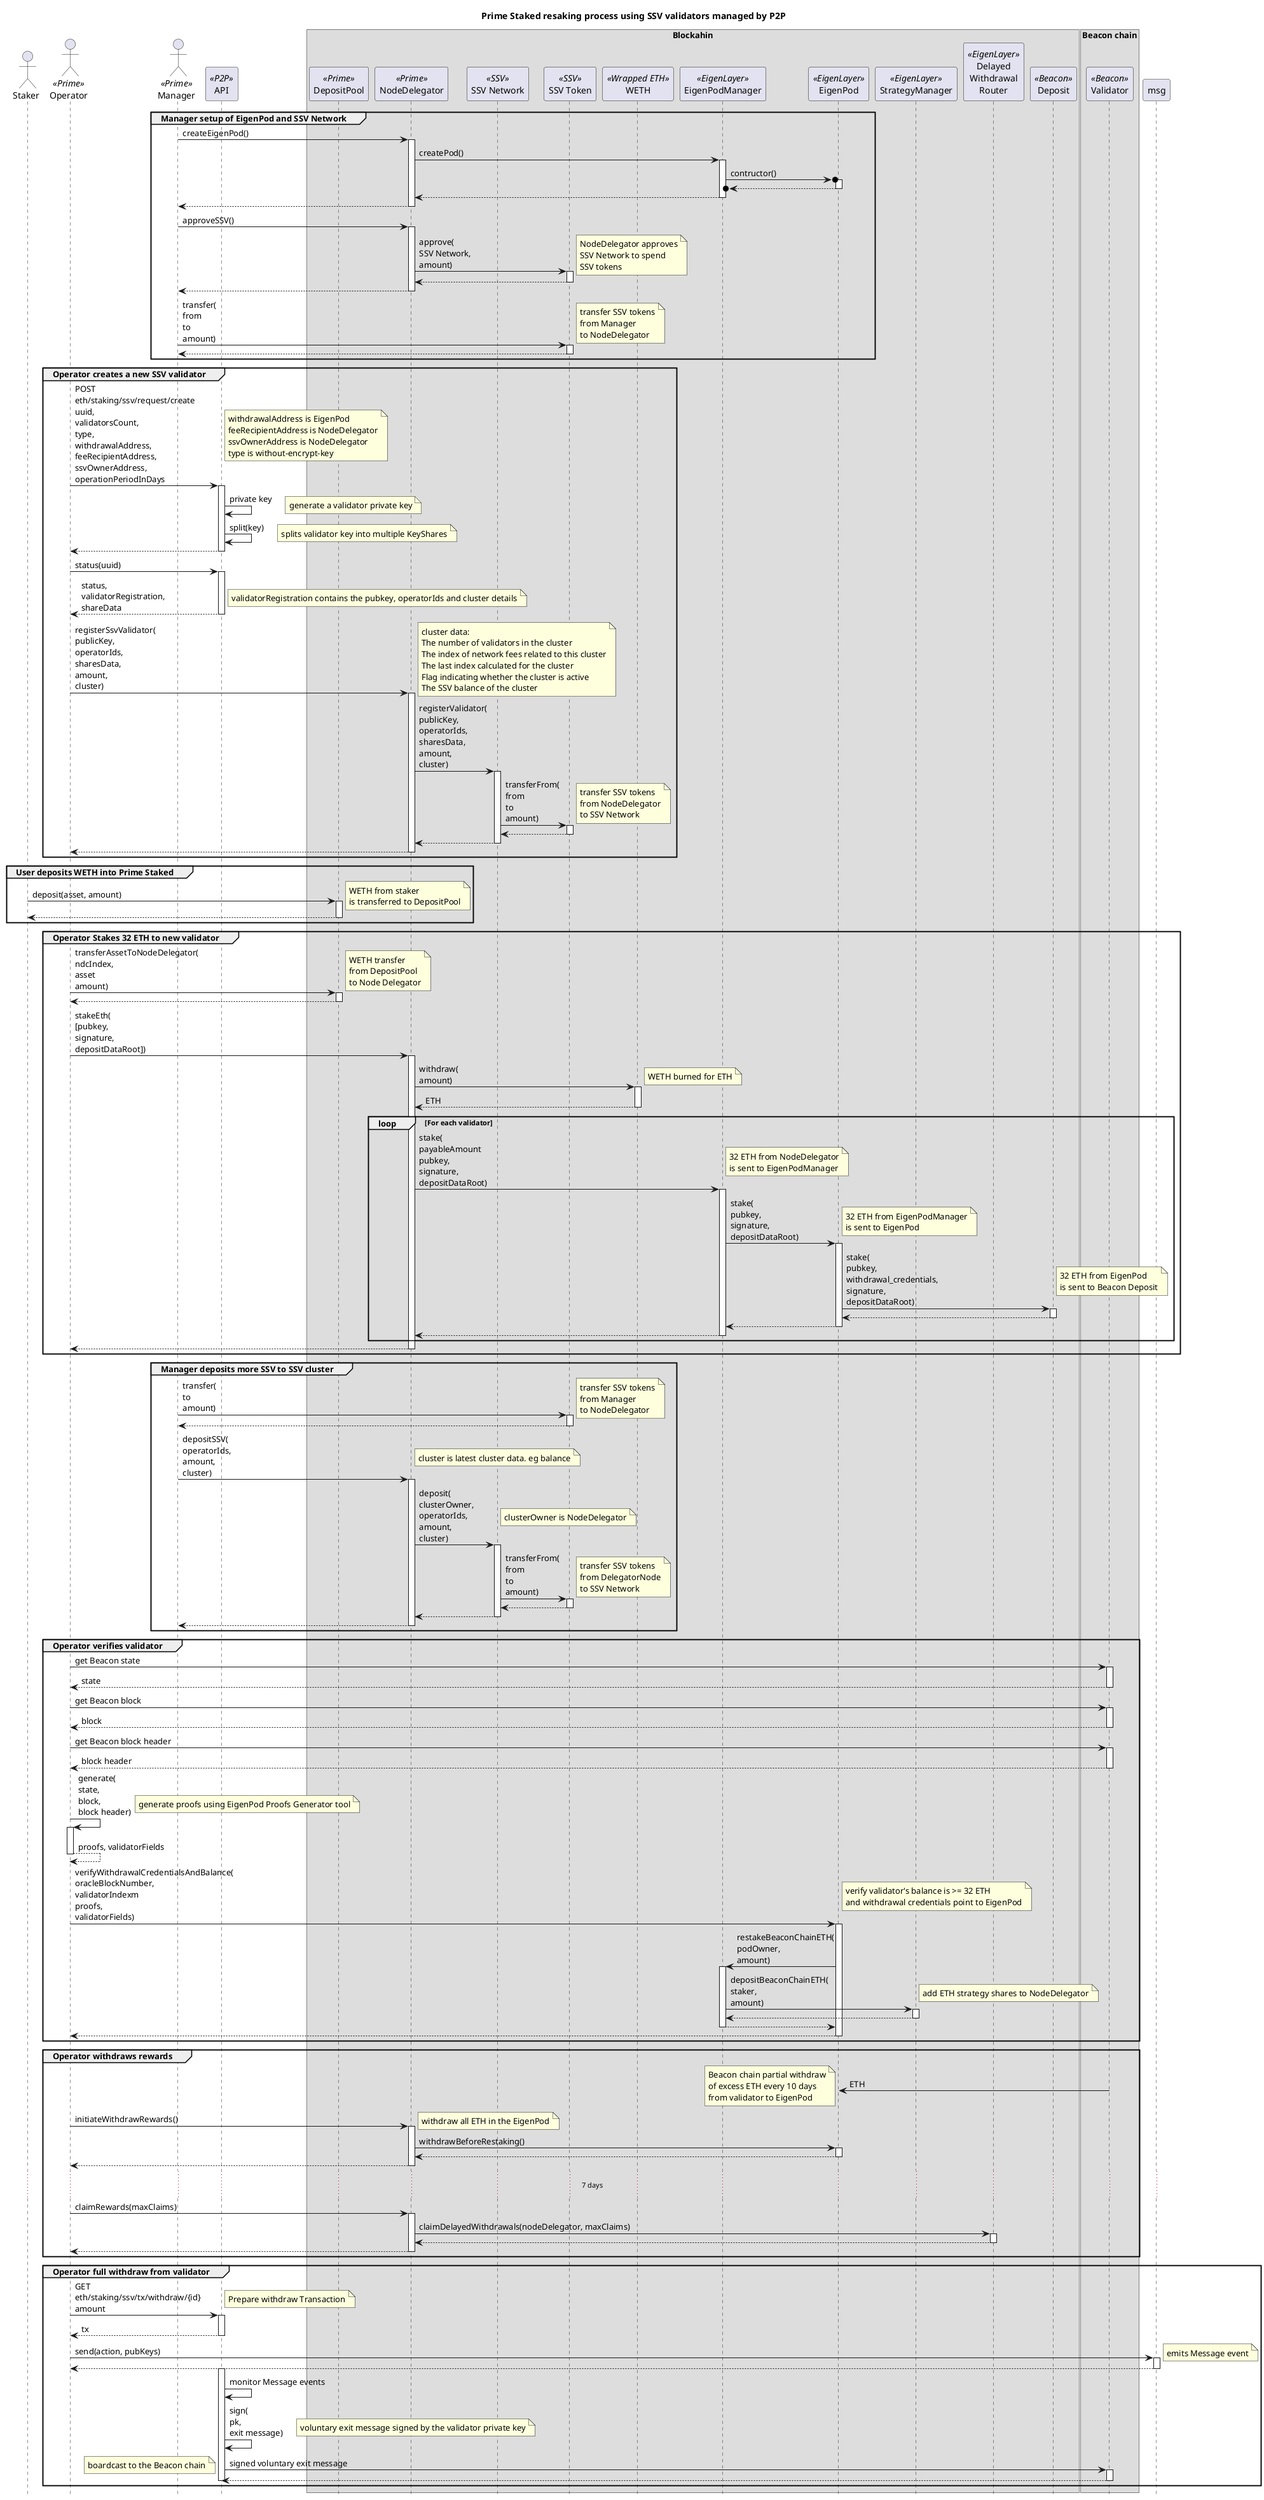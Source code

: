 @startuml

skinparam tabSize 2
hide footbox

title "Prime Staked resaking process using SSV validators managed by P2P"

actor "Staker" as staker
actor "Operator" as op <<Prime>>
actor "Manager" as man <<Prime>>
participant "API" as api <<P2P>>

box "Blockahin"
participant "DepositPool" as dp <<Prime>>
participant "NodeDelegator" as nd <<Prime>>
participant "SSV Network" as ssvNet <<SSV>>
participant "SSV Token" as ssv <<SSV>>
participant "WETH" as weth <<Wrapped ETH>>
participant "EigenPodManager" as podMan <<EigenLayer>>
participant "EigenPod" as pod <<EigenLayer>>
participant "StrategyManager" as stratMan <<EigenLayer>>
participant "Delayed\nWithdrawal\nRouter" as dwr <<EigenLayer>>
participant "Deposit" as dep <<Beacon>>
end box

box "Beacon chain"
participant "Validator" as val <<Beacon>>
end box

group Manager setup of EigenPod and SSV Network
man -> nd : createEigenPod()
activate nd
nd -> podMan : createPod()
activate podMan
podMan ->o pod: contructor()
activate pod
return
return
return

man -> nd : approveSSV()
activate nd
nd -> ssv : approve(\nSSV Network,\namount)
activate ssv
note right : NodeDelegator approves\nSSV Network to spend\nSSV tokens
return
' nd -> ssvNet : setFeeRecipientAddress(\nrecipient)
' activate ssvNet
' note right : NodeDelegator set as the fee recipient
' return
return

man -> ssv : transfer(\nfrom\nto\namount)
activate ssv
note right : transfer SSV tokens\nfrom Manager\nto NodeDelegator
return

end

group Operator creates a new SSV validator

op -> api: POST\neth/staking/ssv/request/create\nuuid,\nvalidatorsCount,\ntype,\nwithdrawalAddress,\nfeeRecipientAddress,\nssvOwnerAddress,\noperationPeriodInDays
activate api
note right
withdrawalAddress is EigenPod
feeRecipientAddress is NodeDelegator
ssvOwnerAddress is NodeDelegator
type is without-encrypt-key
end note
api -> api: private key
note right : generate a validator private key
api -> api: split(key)
note right : splits validator key into multiple KeyShares
return

op -> api: status(uuid)
activate api
return status,\nvalidatorRegistration,\nshareData
note right : validatorRegistration contains the pubkey, operatorIds and cluster details

op -> nd : registerSsvValidator(\npublicKey,\noperatorIds,\nsharesData,\namount,\ncluster)
activate nd
note right
cluster data:
The number of validators in the cluster
The index of network fees related to this cluster
The last index calculated for the cluster
Flag indicating whether the cluster is active
The SSV balance of the cluster
end note
nd -> ssvNet : registerValidator(\npublicKey,\noperatorIds,\nsharesData,\namount,\ncluster)
activate ssvNet
ssvNet -> ssv : transferFrom(\nfrom\nto\namount)
activate ssv
note right: transfer SSV tokens\nfrom NodeDelegator\nto SSV Network
return
return
return

end group

group User deposits WETH into Prime Staked

staker -> dp : deposit(asset, amount)
note right : WETH from staker\nis transferred to DepositPool
activate dp
return

end group

group Operator Stakes 32 ETH to new validator

op -> dp : transferAssetToNodeDelegator(\nndcIndex,\nasset\namount)
activate dp
note right : WETH transfer\nfrom DepositPool\nto Node Delegator
return

' op -> nd : stakeEth(\npubkey,\nsignature,\ndepositDataRoot)
' activate nd
' nd -> weth : withdraw(\namount)
' activate weth
' note right : WETH burned for ETH
' return ETH
' nd -> podMan : stake(\npayableAmount\npubkey,\nsignature,\ndepositDataRoot)
' note right : 32 ETH from NodeDelegator\nis sent to EigenPodManager
' activate podMan
' podMan -> pod : stake(\npubkey,\nsignature,\ndepositDataRoot)
' activate pod
' pod -> dep : stake(\npubkey,\nwithdrawal_credentials,\nsignature,\ndepositDataRoot)
' activate dep
' return
' return
' return
' return

op -> nd : stakeEth(\n[pubkey,\nsignature,\ndepositDataRoot])
activate nd
nd -> weth : withdraw(\namount)
activate weth
note right : WETH burned for ETH
return ETH

loop For each validator

nd -> podMan : stake(\npayableAmount\npubkey,\nsignature,\ndepositDataRoot)
note right : 32 ETH from NodeDelegator\nis sent to EigenPodManager
activate podMan
podMan -> pod : stake(\npubkey,\nsignature,\ndepositDataRoot)
activate pod
note right : 32 ETH from EigenPodManager\nis sent to EigenPod
pod -> dep : stake(\npubkey,\nwithdrawal_credentials,\nsignature,\ndepositDataRoot)
activate dep
note right : 32 ETH from EigenPod\nis sent to Beacon Deposit
return
return
return

end loop
return

end group

' group Manager adds another validator

' man -> api: POST nodes-request/create\nuuid,\ntype,\nnodesOptions,\neigenPodOwnerAddress,\ncontrollerAddress,\nfeeRecipientAddress
' activate api
' note right : eigenPodOwnerAddress is the NodeDelegator
' return

' man -> api: status(uuid)
' activate api
' return status,\neigenPodAddress,\npubkey,\nsignature,\ndepositDataRoot,\nwithdrawalCredentials,\ndepositMessageRoot

' end group


group Manager deposits more SSV to SSV cluster

man -> ssv : transfer(\nto\namount)
activate ssv
note right : transfer SSV tokens\nfrom Manager\nto NodeDelegator
return

man -> nd : depositSSV(\noperatorIds,\namount,\ncluster)
activate nd
note right : cluster is latest cluster data. eg balance
nd -> ssvNet : deposit(\nclusterOwner,\noperatorIds,\namount,\ncluster)
activate ssvNet
note right : clusterOwner is NodeDelegator
ssvNet -> ssv : transferFrom(\nfrom\nto\namount)
activate ssv
note right: transfer SSV tokens\nfrom DelegatorNode\nto SSV Network
return
return
return
end group


group Operator verifies validator

op -> val : get Beacon state
activate val
return state

op -> val : get Beacon block
activate val
return block

op -> val : get Beacon block header
activate val
return block header

op -> op : generate(\nstate,\nblock,\nblock header)
activate op
note right : generate proofs using EigenPod Proofs Generator tool
return proofs, validatorFields

op -> pod : verifyWithdrawalCredentialsAndBalance(\noracleBlockNumber,\nvalidatorIndexm\nproofs,\nvalidatorFields)
activate pod
note right
verify validator's balance is >= 32 ETH
and withdrawal credentials point to EigenPod
end note
pod -> podMan : restakeBeaconChainETH(\npodOwner,\namount)
activate podMan
podMan -> stratMan : depositBeaconChainETH(\nstaker,\namount)
activate stratMan
note right : add ETH strategy shares to NodeDelegator
return
return
return

end group

group Operator withdraws rewards

val -> pod : ETH
note left : Beacon chain partial withdraw\nof excess ETH every 10 days\nfrom validator to EigenPod

op -> nd : initiateWithdrawRewards()
activate nd
note right : withdraw all ETH in the EigenPod
nd -> pod : withdrawBeforeRestaking()
activate pod
return
return

... 7 days ...

op -> nd : claimRewards(maxClaims)
activate nd
nd -> dwr : claimDelayedWithdrawals(nodeDelegator, maxClaims)
activate dwr
return
return

end group

group Operator full withdraw from validator

op -> api : GET\neth/staking/ssv/tx/withdraw/{id}\namount
activate api
note right : Prepare withdraw Transaction
return tx

op -> msg : send(action, pubKeys)
activate msg
note right : emits Message event
return

activate api
api -> api : monitor Message events
api -> api : sign(\npk,\nexit message)
note right :voluntary exit message signed by the validator private key
api -> val : signed voluntary exit message
activate val
note left : boardcast to the Beacon chain
return
deactivate api

end group

@enduml
